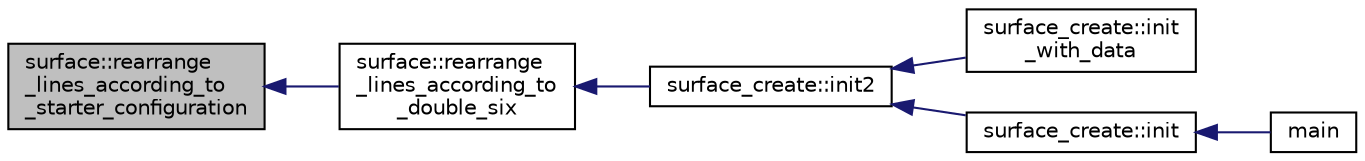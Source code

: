 digraph "surface::rearrange_lines_according_to_starter_configuration"
{
  edge [fontname="Helvetica",fontsize="10",labelfontname="Helvetica",labelfontsize="10"];
  node [fontname="Helvetica",fontsize="10",shape=record];
  rankdir="LR";
  Node5157 [label="surface::rearrange\l_lines_according_to\l_starter_configuration",height=0.2,width=0.4,color="black", fillcolor="grey75", style="filled", fontcolor="black"];
  Node5157 -> Node5158 [dir="back",color="midnightblue",fontsize="10",style="solid",fontname="Helvetica"];
  Node5158 [label="surface::rearrange\l_lines_according_to\l_double_six",height=0.2,width=0.4,color="black", fillcolor="white", style="filled",URL="$d5/d88/classsurface.html#a8deb9b16536ddcc8646ef71151c5319b"];
  Node5158 -> Node5159 [dir="back",color="midnightblue",fontsize="10",style="solid",fontname="Helvetica"];
  Node5159 [label="surface_create::init2",height=0.2,width=0.4,color="black", fillcolor="white", style="filled",URL="$de/da4/classsurface__create.html#a0d600640f7dd62d5a6c36443effdab59"];
  Node5159 -> Node5160 [dir="back",color="midnightblue",fontsize="10",style="solid",fontname="Helvetica"];
  Node5160 [label="surface_create::init\l_with_data",height=0.2,width=0.4,color="black", fillcolor="white", style="filled",URL="$de/da4/classsurface__create.html#a9226f687139676532adb1aa971fbade2"];
  Node5159 -> Node5161 [dir="back",color="midnightblue",fontsize="10",style="solid",fontname="Helvetica"];
  Node5161 [label="surface_create::init",height=0.2,width=0.4,color="black", fillcolor="white", style="filled",URL="$de/da4/classsurface__create.html#ab0db5c12825f778e3caf8aa4da02eb06"];
  Node5161 -> Node5162 [dir="back",color="midnightblue",fontsize="10",style="solid",fontname="Helvetica"];
  Node5162 [label="main",height=0.2,width=0.4,color="black", fillcolor="white", style="filled",URL="$d2/dfa/create__surface__main_8_c.html#a217dbf8b442f20279ea00b898af96f52"];
}
